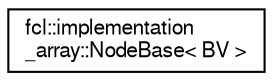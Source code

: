 digraph "Graphical Class Hierarchy"
{
  edge [fontname="FreeSans",fontsize="10",labelfontname="FreeSans",labelfontsize="10"];
  node [fontname="FreeSans",fontsize="10",shape=record];
  rankdir="LR";
  Node1 [label="fcl::implementation\l_array::NodeBase\< BV \>",height=0.2,width=0.4,color="black", fillcolor="white", style="filled",URL="$a00132.html"];
}
